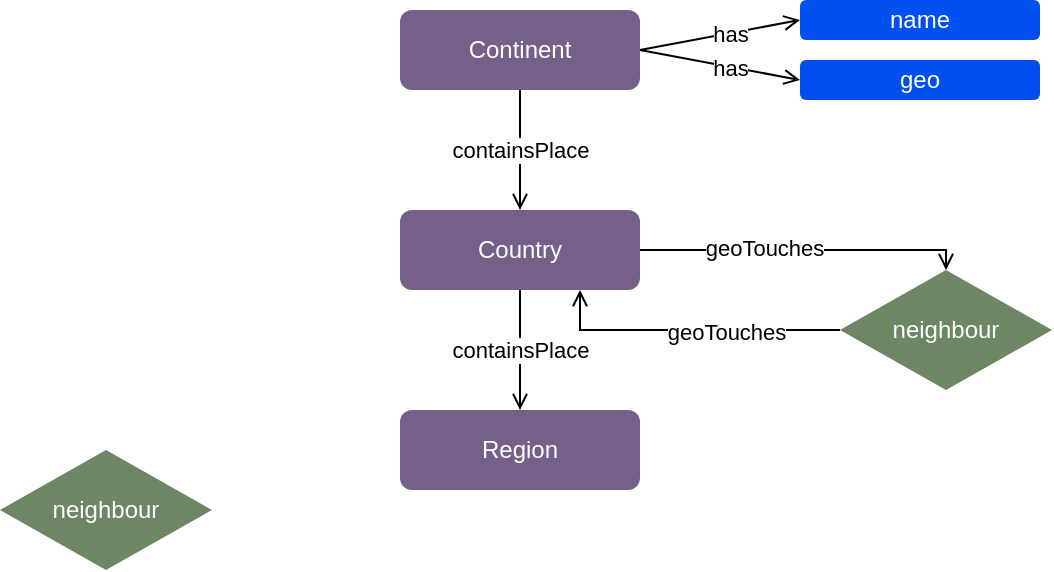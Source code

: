 <mxfile version="13.6.5" type="github">
  <diagram id="C5RBs43oDa-KdzZeNtuy" name="Page-1">
    <mxGraphModel dx="934" dy="639" grid="1" gridSize="10" guides="1" tooltips="1" connect="1" arrows="1" fold="1" page="1" pageScale="1" pageWidth="827" pageHeight="1169" math="0" shadow="0">
      <root>
        <mxCell id="WIyWlLk6GJQsqaUBKTNV-0" />
        <mxCell id="WIyWlLk6GJQsqaUBKTNV-1" parent="WIyWlLk6GJQsqaUBKTNV-0" />
        <mxCell id="WIyWlLk6GJQsqaUBKTNV-3" value="Continent" style="rounded=1;whiteSpace=wrap;html=1;fontSize=12;glass=0;strokeWidth=1;shadow=0;fillColor=#76608a;fontColor=#ffffff;strokeColor=none;" parent="WIyWlLk6GJQsqaUBKTNV-1" vertex="1">
          <mxGeometry x="320" y="120" width="120" height="40" as="geometry" />
        </mxCell>
        <mxCell id="9QVk3u8Kt-TEKJko5CJN-1" value="containsPlace" style="endArrow=none;html=1;entryX=0.5;entryY=1;entryDx=0;entryDy=0;exitX=0.5;exitY=0;exitDx=0;exitDy=0;rounded=0;startArrow=open;startFill=0;" edge="1" parent="WIyWlLk6GJQsqaUBKTNV-1" source="9QVk3u8Kt-TEKJko5CJN-2" target="WIyWlLk6GJQsqaUBKTNV-3">
          <mxGeometry width="50" height="50" relative="1" as="geometry">
            <mxPoint x="380" y="220" as="sourcePoint" />
            <mxPoint x="370" y="170" as="targetPoint" />
          </mxGeometry>
        </mxCell>
        <mxCell id="9QVk3u8Kt-TEKJko5CJN-7" value="containsPlace" style="edgeStyle=orthogonalEdgeStyle;rounded=0;orthogonalLoop=1;jettySize=auto;html=1;entryX=0.5;entryY=0;entryDx=0;entryDy=0;startArrow=none;startFill=0;endArrow=open;endFill=0;" edge="1" parent="WIyWlLk6GJQsqaUBKTNV-1" source="9QVk3u8Kt-TEKJko5CJN-2" target="9QVk3u8Kt-TEKJko5CJN-6">
          <mxGeometry relative="1" as="geometry" />
        </mxCell>
        <mxCell id="9QVk3u8Kt-TEKJko5CJN-2" value="Country" style="rounded=1;whiteSpace=wrap;html=1;fontSize=12;glass=0;strokeWidth=1;shadow=0;fillColor=#76608a;fontColor=#ffffff;strokeColor=none;" vertex="1" parent="WIyWlLk6GJQsqaUBKTNV-1">
          <mxGeometry x="320" y="220" width="120" height="40" as="geometry" />
        </mxCell>
        <mxCell id="9QVk3u8Kt-TEKJko5CJN-6" value="Region" style="rounded=1;whiteSpace=wrap;html=1;fontSize=12;glass=0;strokeWidth=1;shadow=0;fillColor=#76608a;fontColor=#ffffff;strokeColor=none;" vertex="1" parent="WIyWlLk6GJQsqaUBKTNV-1">
          <mxGeometry x="320" y="320" width="120" height="40" as="geometry" />
        </mxCell>
        <mxCell id="9QVk3u8Kt-TEKJko5CJN-8" value="neighbour" style="rhombus;whiteSpace=wrap;html=1;fillColor=#6d8764;fontColor=#ffffff;strokeColor=none;" vertex="1" parent="WIyWlLk6GJQsqaUBKTNV-1">
          <mxGeometry x="540" y="250" width="106" height="60" as="geometry" />
        </mxCell>
        <mxCell id="9QVk3u8Kt-TEKJko5CJN-9" value="" style="endArrow=open;html=1;entryX=0.75;entryY=1;entryDx=0;entryDy=0;exitX=0;exitY=0.5;exitDx=0;exitDy=0;rounded=0;startArrow=none;startFill=0;endFill=0;" edge="1" parent="WIyWlLk6GJQsqaUBKTNV-1" source="9QVk3u8Kt-TEKJko5CJN-8" target="9QVk3u8Kt-TEKJko5CJN-2">
          <mxGeometry width="50" height="50" relative="1" as="geometry">
            <mxPoint x="450" y="410" as="sourcePoint" />
            <mxPoint x="500" y="360" as="targetPoint" />
            <Array as="points">
              <mxPoint x="410" y="280" />
            </Array>
          </mxGeometry>
        </mxCell>
        <mxCell id="9QVk3u8Kt-TEKJko5CJN-10" value="geoTouches" style="edgeLabel;html=1;align=center;verticalAlign=middle;resizable=0;points=[];" vertex="1" connectable="0" parent="9QVk3u8Kt-TEKJko5CJN-9">
          <mxGeometry x="-0.242" y="1" relative="1" as="geometry">
            <mxPoint as="offset" />
          </mxGeometry>
        </mxCell>
        <mxCell id="9QVk3u8Kt-TEKJko5CJN-11" value="" style="endArrow=open;html=1;entryX=0.5;entryY=0;entryDx=0;entryDy=0;exitX=1;exitY=0.5;exitDx=0;exitDy=0;rounded=0;startArrow=none;startFill=0;endFill=0;" edge="1" parent="WIyWlLk6GJQsqaUBKTNV-1" source="9QVk3u8Kt-TEKJko5CJN-2" target="9QVk3u8Kt-TEKJko5CJN-8">
          <mxGeometry width="50" height="50" relative="1" as="geometry">
            <mxPoint x="550" y="280" as="sourcePoint" />
            <mxPoint x="420" y="270" as="targetPoint" />
            <Array as="points">
              <mxPoint x="593" y="240" />
            </Array>
          </mxGeometry>
        </mxCell>
        <mxCell id="9QVk3u8Kt-TEKJko5CJN-12" value="geoTouches" style="edgeLabel;html=1;align=center;verticalAlign=middle;resizable=0;points=[];" vertex="1" connectable="0" parent="9QVk3u8Kt-TEKJko5CJN-11">
          <mxGeometry x="-0.242" y="1" relative="1" as="geometry">
            <mxPoint as="offset" />
          </mxGeometry>
        </mxCell>
        <mxCell id="9QVk3u8Kt-TEKJko5CJN-13" value="neighbour" style="rhombus;whiteSpace=wrap;html=1;fillColor=#6d8764;fontColor=#ffffff;strokeColor=none;" vertex="1" parent="WIyWlLk6GJQsqaUBKTNV-1">
          <mxGeometry x="120" y="340" width="106" height="60" as="geometry" />
        </mxCell>
        <mxCell id="9QVk3u8Kt-TEKJko5CJN-14" value="name" style="rounded=1;whiteSpace=wrap;html=1;fontSize=12;glass=0;strokeWidth=1;shadow=0;fillColor=#0050ef;fontColor=#ffffff;strokeColor=none;" vertex="1" parent="WIyWlLk6GJQsqaUBKTNV-1">
          <mxGeometry x="520" y="115" width="120" height="20" as="geometry" />
        </mxCell>
        <mxCell id="9QVk3u8Kt-TEKJko5CJN-15" value="geo" style="rounded=1;whiteSpace=wrap;html=1;fontSize=12;glass=0;strokeWidth=1;shadow=0;fillColor=#0050ef;fontColor=#ffffff;strokeColor=none;" vertex="1" parent="WIyWlLk6GJQsqaUBKTNV-1">
          <mxGeometry x="520" y="145" width="120" height="20" as="geometry" />
        </mxCell>
        <mxCell id="9QVk3u8Kt-TEKJko5CJN-18" value="" style="endArrow=open;html=1;exitX=1;exitY=0.5;exitDx=0;exitDy=0;entryX=0;entryY=0.5;entryDx=0;entryDy=0;endFill=0;" edge="1" parent="WIyWlLk6GJQsqaUBKTNV-1" source="WIyWlLk6GJQsqaUBKTNV-3" target="9QVk3u8Kt-TEKJko5CJN-14">
          <mxGeometry width="50" height="50" relative="1" as="geometry">
            <mxPoint x="290" y="370" as="sourcePoint" />
            <mxPoint x="340" y="320" as="targetPoint" />
          </mxGeometry>
        </mxCell>
        <mxCell id="9QVk3u8Kt-TEKJko5CJN-19" value="has" style="edgeLabel;html=1;align=center;verticalAlign=middle;resizable=0;points=[];" vertex="1" connectable="0" parent="9QVk3u8Kt-TEKJko5CJN-18">
          <mxGeometry x="0.113" relative="1" as="geometry">
            <mxPoint as="offset" />
          </mxGeometry>
        </mxCell>
        <mxCell id="9QVk3u8Kt-TEKJko5CJN-20" value="" style="endArrow=open;html=1;exitX=1;exitY=0.5;exitDx=0;exitDy=0;entryX=0;entryY=0.5;entryDx=0;entryDy=0;endFill=0;" edge="1" parent="WIyWlLk6GJQsqaUBKTNV-1" source="WIyWlLk6GJQsqaUBKTNV-3" target="9QVk3u8Kt-TEKJko5CJN-15">
          <mxGeometry width="50" height="50" relative="1" as="geometry">
            <mxPoint x="450" y="150" as="sourcePoint" />
            <mxPoint x="530" y="135" as="targetPoint" />
          </mxGeometry>
        </mxCell>
        <mxCell id="9QVk3u8Kt-TEKJko5CJN-21" value="has" style="edgeLabel;html=1;align=center;verticalAlign=middle;resizable=0;points=[];" vertex="1" connectable="0" parent="9QVk3u8Kt-TEKJko5CJN-20">
          <mxGeometry x="0.113" relative="1" as="geometry">
            <mxPoint as="offset" />
          </mxGeometry>
        </mxCell>
      </root>
    </mxGraphModel>
  </diagram>
</mxfile>
